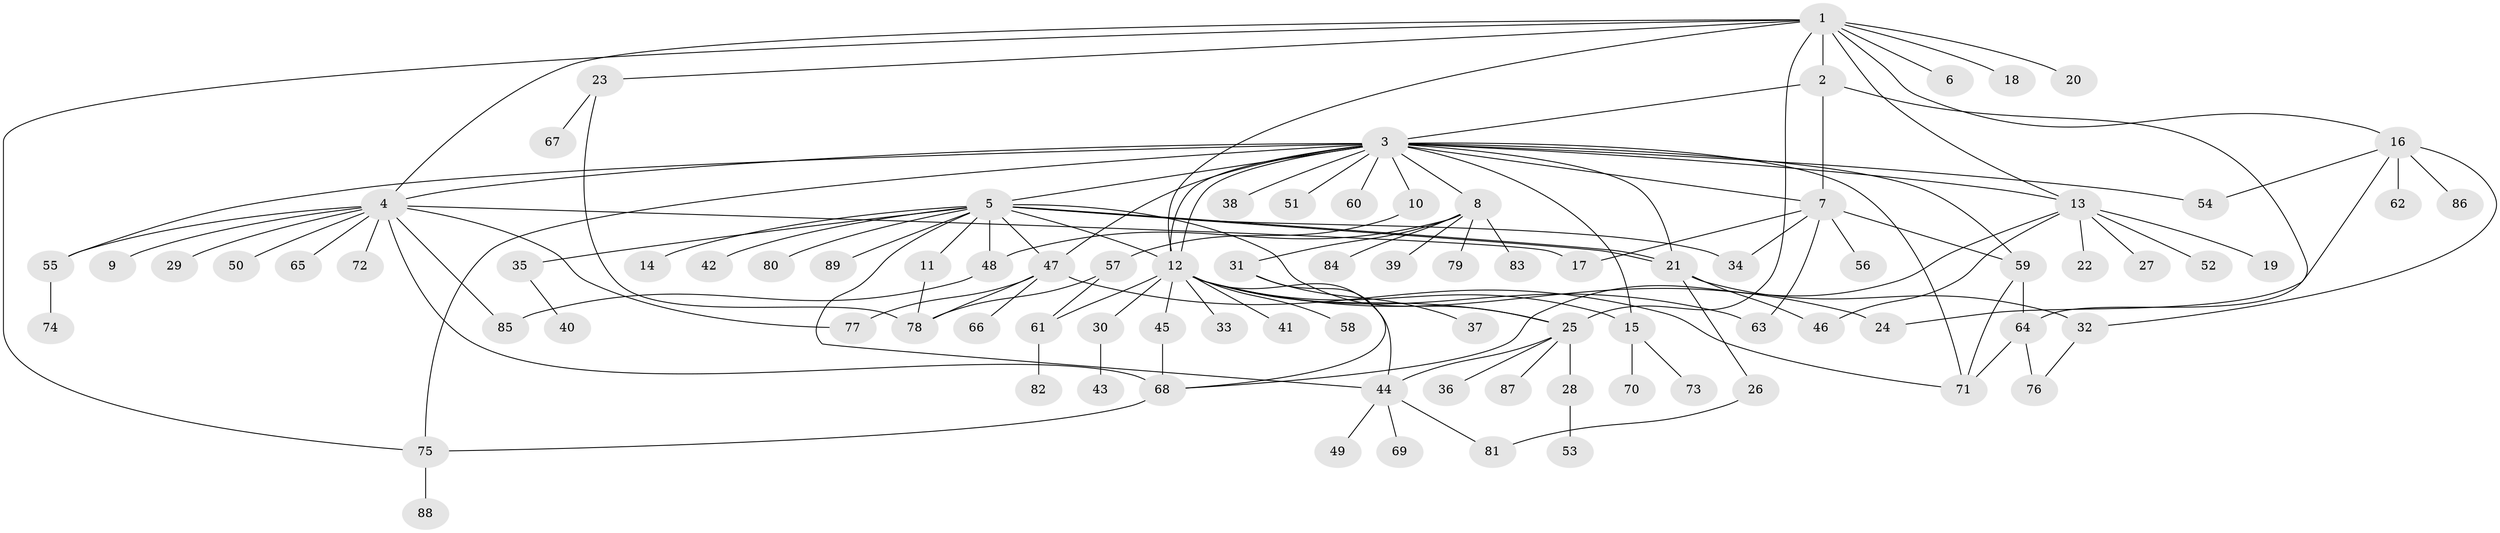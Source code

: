 // Generated by graph-tools (version 1.1) at 2025/48/03/09/25 04:48:05]
// undirected, 89 vertices, 129 edges
graph export_dot {
graph [start="1"]
  node [color=gray90,style=filled];
  1;
  2;
  3;
  4;
  5;
  6;
  7;
  8;
  9;
  10;
  11;
  12;
  13;
  14;
  15;
  16;
  17;
  18;
  19;
  20;
  21;
  22;
  23;
  24;
  25;
  26;
  27;
  28;
  29;
  30;
  31;
  32;
  33;
  34;
  35;
  36;
  37;
  38;
  39;
  40;
  41;
  42;
  43;
  44;
  45;
  46;
  47;
  48;
  49;
  50;
  51;
  52;
  53;
  54;
  55;
  56;
  57;
  58;
  59;
  60;
  61;
  62;
  63;
  64;
  65;
  66;
  67;
  68;
  69;
  70;
  71;
  72;
  73;
  74;
  75;
  76;
  77;
  78;
  79;
  80;
  81;
  82;
  83;
  84;
  85;
  86;
  87;
  88;
  89;
  1 -- 2;
  1 -- 4;
  1 -- 6;
  1 -- 12;
  1 -- 13;
  1 -- 16;
  1 -- 18;
  1 -- 20;
  1 -- 23;
  1 -- 25;
  1 -- 75;
  2 -- 3;
  2 -- 7;
  2 -- 64;
  3 -- 4;
  3 -- 5;
  3 -- 7;
  3 -- 8;
  3 -- 10;
  3 -- 12;
  3 -- 12;
  3 -- 13;
  3 -- 15;
  3 -- 21;
  3 -- 38;
  3 -- 47;
  3 -- 51;
  3 -- 54;
  3 -- 55;
  3 -- 59;
  3 -- 60;
  3 -- 71;
  3 -- 75;
  4 -- 9;
  4 -- 17;
  4 -- 29;
  4 -- 50;
  4 -- 55;
  4 -- 65;
  4 -- 68;
  4 -- 72;
  4 -- 77;
  4 -- 85;
  5 -- 11;
  5 -- 12;
  5 -- 14;
  5 -- 21;
  5 -- 21;
  5 -- 25;
  5 -- 34;
  5 -- 35;
  5 -- 42;
  5 -- 44;
  5 -- 47;
  5 -- 48;
  5 -- 80;
  5 -- 89;
  7 -- 17;
  7 -- 34;
  7 -- 56;
  7 -- 59;
  7 -- 63;
  8 -- 31;
  8 -- 39;
  8 -- 48;
  8 -- 79;
  8 -- 83;
  8 -- 84;
  10 -- 57;
  11 -- 78;
  12 -- 15;
  12 -- 24;
  12 -- 25;
  12 -- 30;
  12 -- 33;
  12 -- 41;
  12 -- 44;
  12 -- 45;
  12 -- 58;
  12 -- 61;
  12 -- 63;
  13 -- 19;
  13 -- 22;
  13 -- 27;
  13 -- 46;
  13 -- 52;
  13 -- 68;
  15 -- 70;
  15 -- 73;
  16 -- 24;
  16 -- 32;
  16 -- 54;
  16 -- 62;
  16 -- 86;
  21 -- 26;
  21 -- 32;
  21 -- 46;
  23 -- 67;
  23 -- 78;
  25 -- 28;
  25 -- 36;
  25 -- 44;
  25 -- 87;
  26 -- 81;
  28 -- 53;
  30 -- 43;
  31 -- 37;
  31 -- 68;
  32 -- 76;
  35 -- 40;
  44 -- 49;
  44 -- 69;
  44 -- 81;
  45 -- 68;
  47 -- 66;
  47 -- 71;
  47 -- 77;
  47 -- 78;
  48 -- 85;
  55 -- 74;
  57 -- 61;
  57 -- 78;
  59 -- 64;
  59 -- 71;
  61 -- 82;
  64 -- 71;
  64 -- 76;
  68 -- 75;
  75 -- 88;
}
